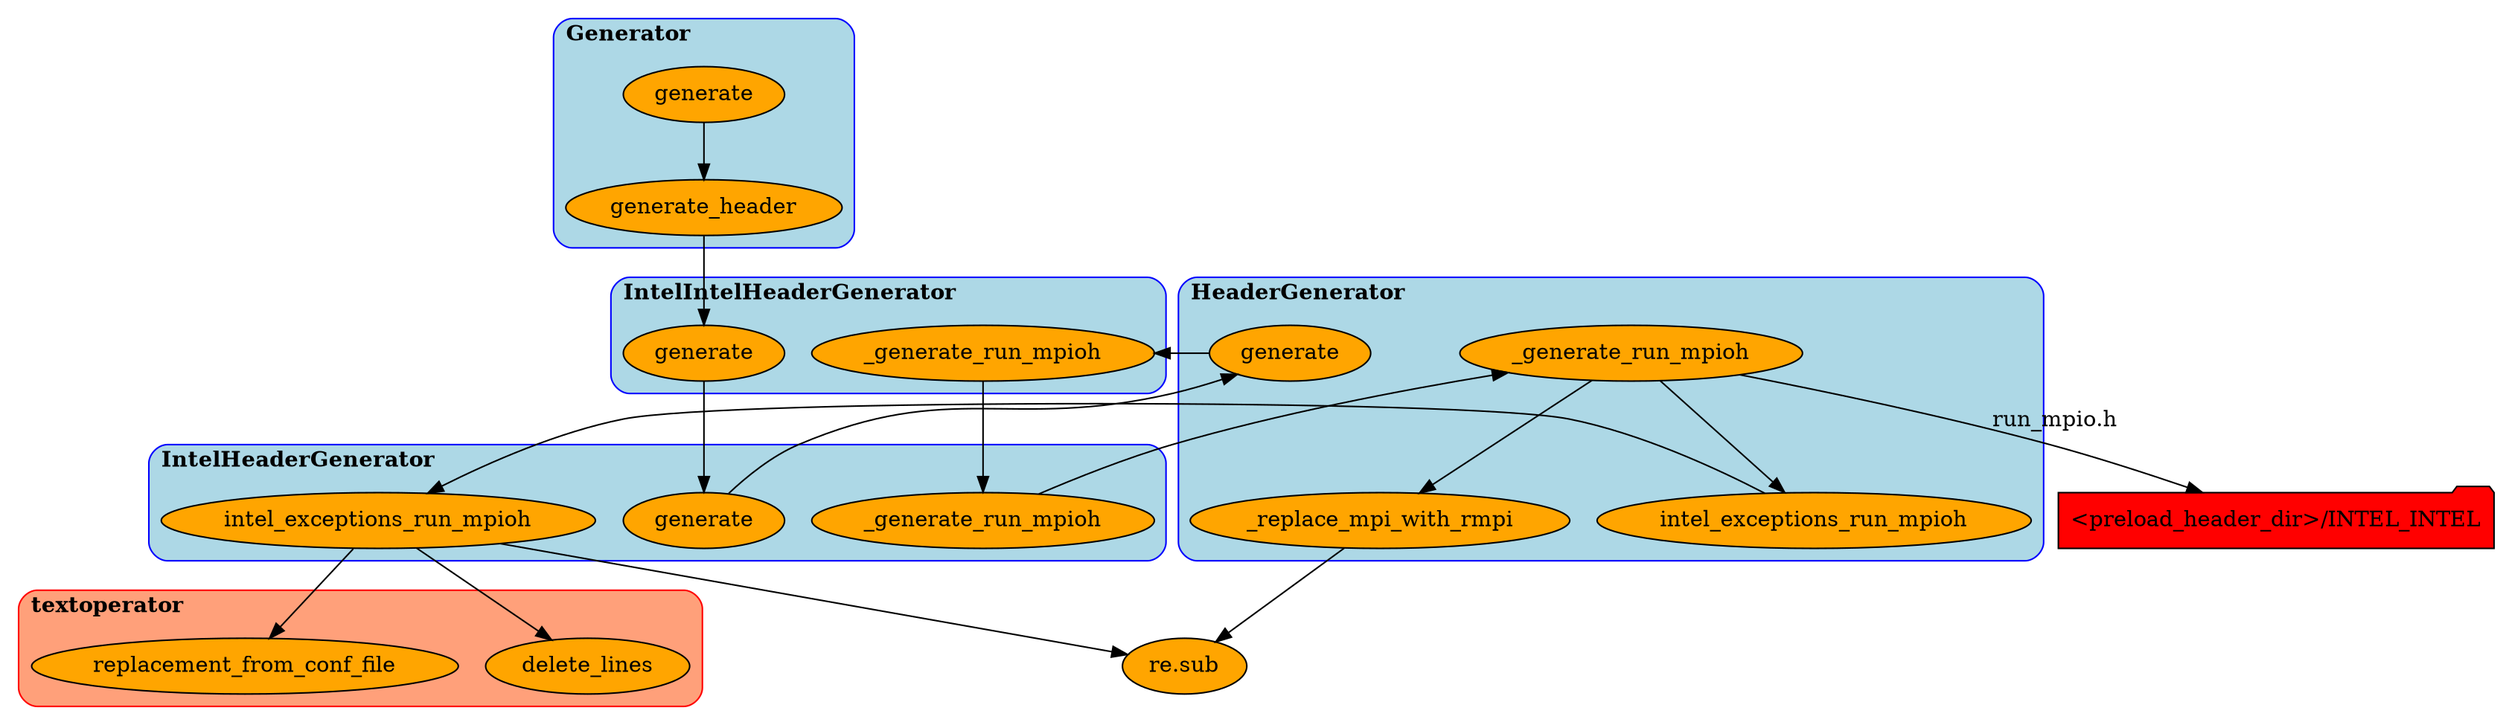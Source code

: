 

digraph G {

    rankdir=TB;  // Orientation from top to bottom
    // rankdir=LB;  // Orientation from Rleft to right

    //
    // Classes definition:
    //
    subgraph cluster_class_Generator {
            label=<<B>Generator</B>>;
            labeljust="l";
            color=blue;
            style=rounded;
            bgcolor=lightblue;

            // Method definition: ellipse
            node [shape=ellipse, style=filled, fillcolor=orange];
            Generator_generate [label="generate"];
            Generator_generate_header [label="generate_header"];
            // Links
            Generator_generate -> Generator_generate_header;
    }
    subgraph cluster_class_IntelIntelHeaderGenerator {
            label=<<B>IntelIntelHeaderGenerator</B>>;
            labeljust="l";
            color=blue;
            style=rounded;
            bgcolor=lightblue;

            node [shape=parallelogram, style=filled, fillcolor=green];
            // Method definition: ellipse
            node [shape=ellipse, style=filled, fillcolor=orange];
            IntelIntelHeaderGenerator_generate [label="generate"];
            IntelIntelHeaderGenerator__generate_run_mpioh [label="_generate_run_mpioh"];
            // Links
    }
    subgraph cluster_class_IntelHeaderGenerator {
            label=<<B>IntelHeaderGenerator</B>>;
            labeljust="l";
            color=blue;
            style=rounded;
            bgcolor=lightblue;

            // Method definition: ellipse
            node [shape=ellipse, style=filled, fillcolor=orange];
            IntelHeaderGenerator_generate [label="generate"];
            IntelHeaderGenerator__generate_run_mpioh [label="_generate_run_mpioh"];
            IntelHeaderGenerator_intel_exceptions_run_mpioh [label="intel_exceptions_run_mpioh"]
            // Links
    }
    subgraph cluster_class_HeaderGenerator {
            label=<<B>HeaderGenerator</B>>;
            labeljust="l";
            color=blue;
            style=rounded;
            bgcolor=lightblue;

            // Method definition: ellipse
            node [shape=ellipse, style=filled, fillcolor=orange];
            HeaderGenerator_generate [label="generate"];
            HeaderGenerator__generate_run_mpioh [label="_generate_run_mpioh"];
            HeaderGenerator__replace_mpi_with_rmpi [label="_replace_mpi_with_rmpi"];
            HeaderGenerator_intel_exceptions_run_mpioh [label="intel_exceptions_run_mpioh"]
            // Output: parallelogram
            // Links
            HeaderGenerator__generate_run_mpioh -> HeaderGenerator__replace_mpi_with_rmpi;
            HeaderGenerator__generate_run_mpioh -> HeaderGenerator_intel_exceptions_run_mpioh;

    }

    // Module definition: rectangle
    subgraph cluster_module_textoperator {
            label=<<B>textoperator</B>>;
            labeljust="l";
            color=red;
            style=rounded;
            bgcolor=lightsalmon;

            // Method definition: ellipse
            node [shape=ellipse, style=filled, fillcolor=orange];
            textoperator_replacement_from_conf_file [label="replacement_from_conf_file"];
            textoperator_delete_lines [label="delete_lines"];
    }

    node [shape=ellipse, style=filled, fillcolor=orange];
    resub [label="re.sub"];


    //
    node [shape=folder, style=filled, fillcolor=red];
    INTEL_INTEL [label="<preload_header_dir>/INTEL_INTEL"]
//    node [shape=folder, style=filled, fillcolor=green];
//    etc [label="etc/header"];
    //

    //
    // Functionnal relationship
    //
    Generator_generate_header -> IntelIntelHeaderGenerator_generate;
    IntelIntelHeaderGenerator_generate -> IntelHeaderGenerator_generate;
    IntelHeaderGenerator_generate -> HeaderGenerator_generate;
    //
//    HeaderGenerator_generate -> IntelIntelHeaderGenerator__generate_run_mpih;
    HeaderGenerator_generate -> IntelIntelHeaderGenerator__generate_run_mpioh;
    IntelIntelHeaderGenerator__generate_run_mpioh -> IntelHeaderGenerator__generate_run_mpioh;
    IntelHeaderGenerator__generate_run_mpioh -> HeaderGenerator__generate_run_mpioh;
//    IntelHeaderGenerator_intel_generate_run_mpih -> HeaderGenerator__replace_mpi_with_rmpi;
    HeaderGenerator__replace_mpi_with_rmpi -> resub;
    HeaderGenerator_intel_exceptions_run_mpioh -> IntelHeaderGenerator_intel_exceptions_run_mpioh;
    IntelHeaderGenerator_intel_exceptions_run_mpioh -> resub;
    IntelHeaderGenerator_intel_exceptions_run_mpioh -> textoperator_delete_lines;
    IntelHeaderGenerator_intel_exceptions_run_mpioh -> textoperator_replacement_from_conf_file;

    //
    // Data Flow
    //
    HeaderGenerator__generate_run_mpioh -> INTEL_INTEL [label="run_mpio.h"];
//    IntelHeaderGenerator_intel_generate_run_mpih -> INTEL_INTEL;
//    etc -> IntelIntelHeaderGenerator_intel_preload_exception_header_run_mpih;
//    IntelIntelHeaderGenerator_intel_preload_exception_header_run_mpih -> textoperator_delete_lines;
//    IntelIntelHeaderGenerator_intel_preload_exception_header_run_mpih -> resub;
}

